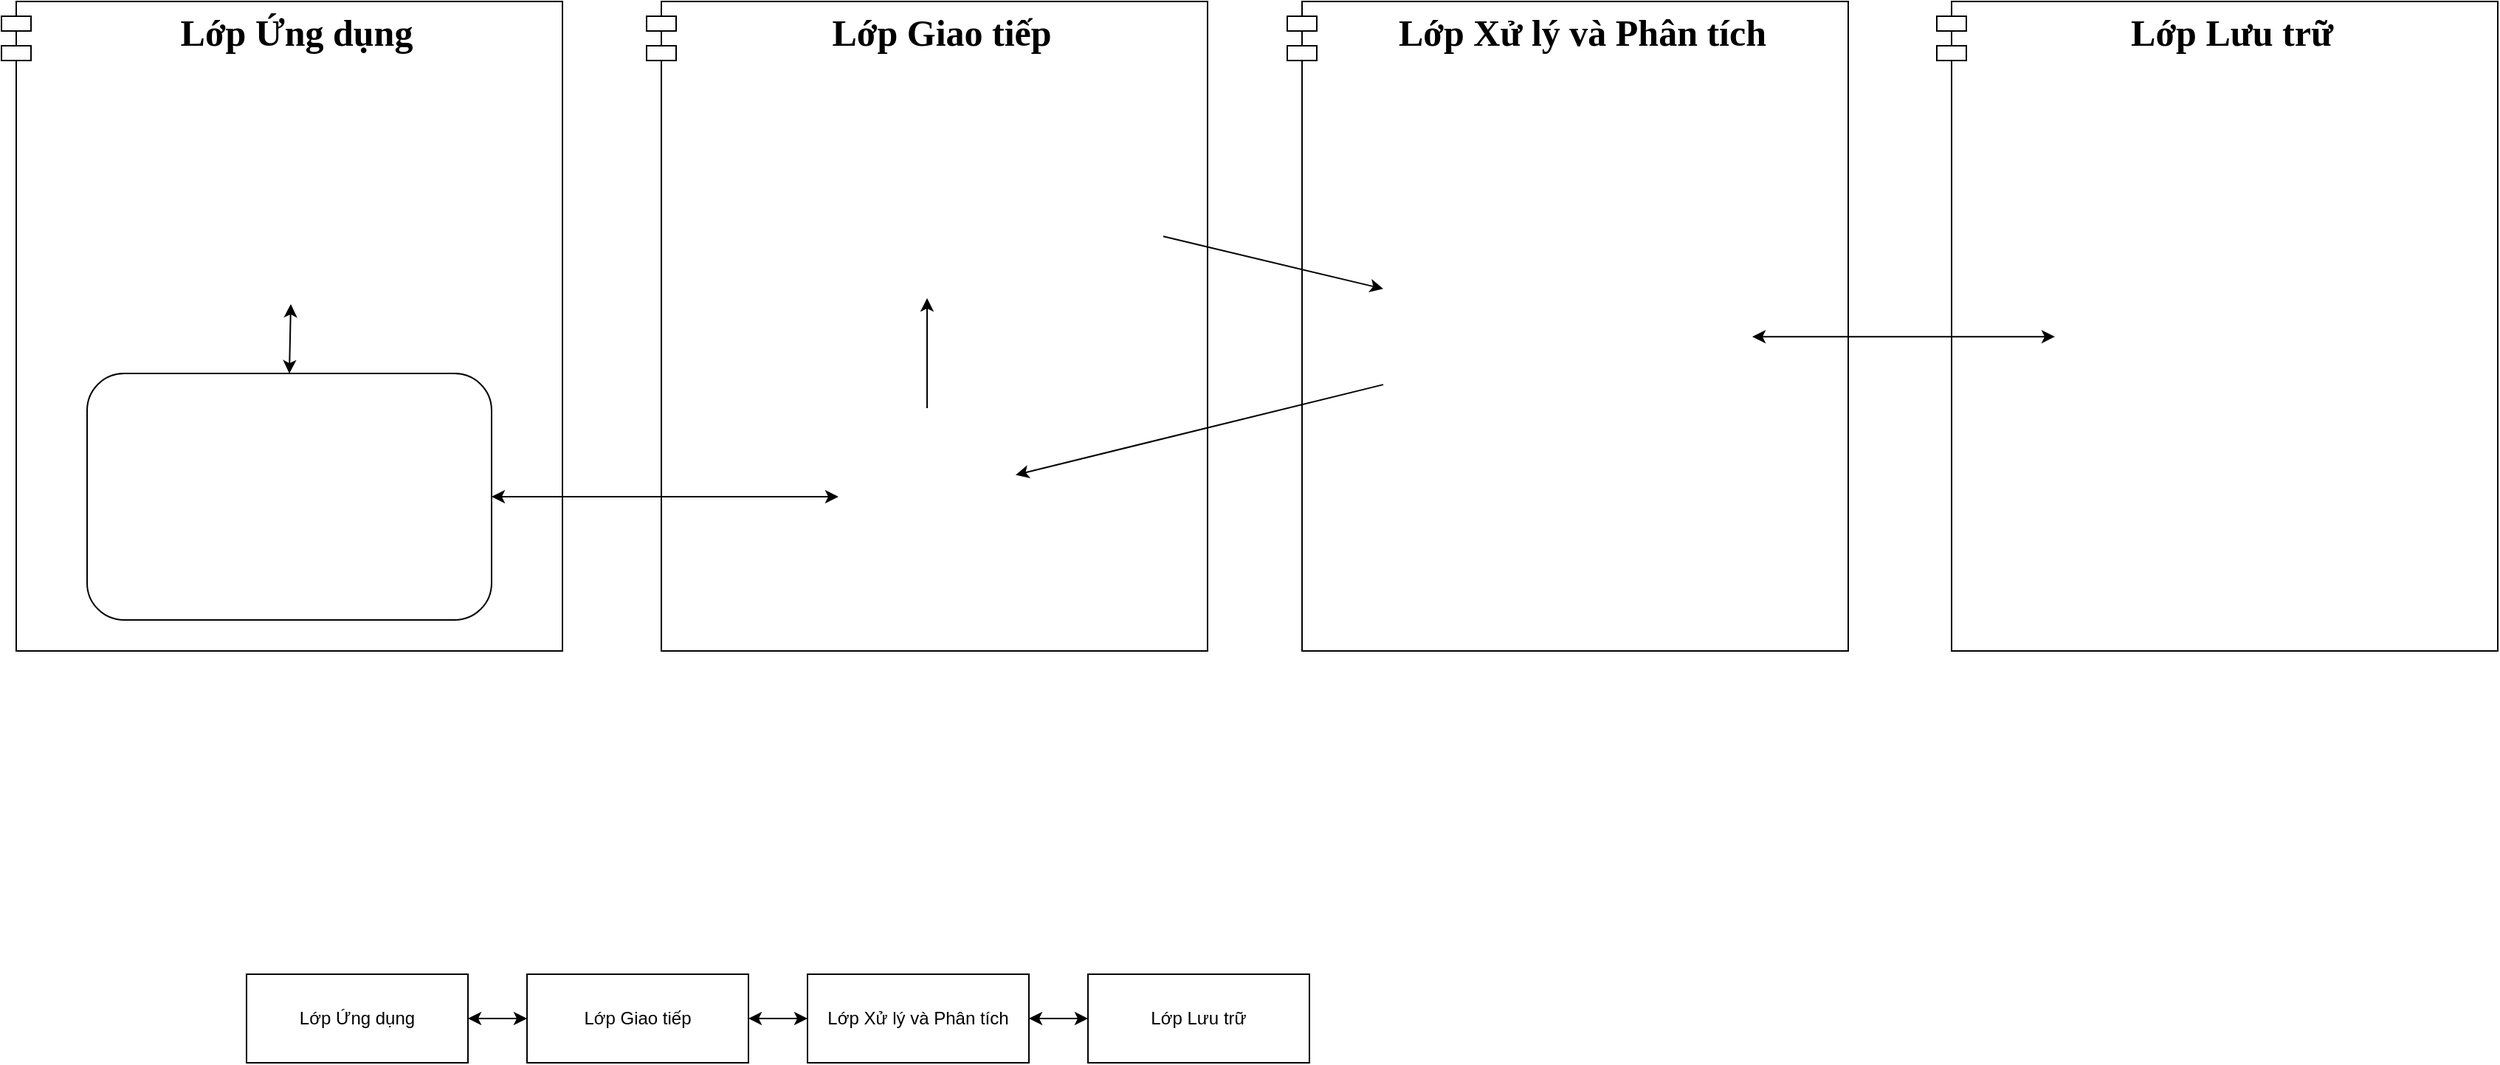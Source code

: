 <mxfile version="24.5.5" type="github">
  <diagram id="MU9Agu6tMM-13lvCyBpb" name="Page-2">
    <mxGraphModel dx="2434" dy="1570" grid="1" gridSize="10" guides="1" tooltips="1" connect="1" arrows="1" fold="1" page="1" pageScale="1" pageWidth="850" pageHeight="1100" math="0" shadow="0">
      <root>
        <mxCell id="0" />
        <mxCell id="1" parent="0" />
        <mxCell id="S8vObqpAsYyYiZip6gTa-45" value="Lớp Lưu trữ" style="shape=module;align=left;spacingLeft=20;align=center;verticalAlign=top;whiteSpace=wrap;html=1;fontStyle=1;fontFamily=Times New Roman;fontSize=25;" parent="1" vertex="1">
          <mxGeometry x="365" y="-69" width="380" height="440" as="geometry" />
        </mxCell>
        <mxCell id="S8vObqpAsYyYiZip6gTa-44" value="Lớp Xử lý và Phân tích" style="shape=module;align=left;spacingLeft=20;align=center;verticalAlign=top;whiteSpace=wrap;html=1;fontStyle=1;fontFamily=Times New Roman;fontSize=25;" parent="1" vertex="1">
          <mxGeometry x="-75" y="-69" width="380" height="440" as="geometry" />
        </mxCell>
        <mxCell id="S8vObqpAsYyYiZip6gTa-43" value="Lớp Giao tiếp" style="shape=module;align=left;spacingLeft=20;align=center;verticalAlign=top;whiteSpace=wrap;html=1;fontStyle=1;fontFamily=Times New Roman;fontSize=25;" parent="1" vertex="1">
          <mxGeometry x="-509" y="-69" width="380" height="440" as="geometry" />
        </mxCell>
        <mxCell id="S8vObqpAsYyYiZip6gTa-42" value="Lớp Ứng dụng" style="shape=module;align=left;spacingLeft=20;align=center;verticalAlign=top;whiteSpace=wrap;html=1;fontStyle=1;fontFamily=Times New Roman;fontSize=25;" parent="1" vertex="1">
          <mxGeometry x="-946" y="-69" width="380" height="440" as="geometry" />
        </mxCell>
        <mxCell id="S8vObqpAsYyYiZip6gTa-14" value="" style="endArrow=classic;html=1;rounded=0;exitX=0;exitY=0.75;exitDx=0;exitDy=0;" parent="1" source="S8vObqpAsYyYiZip6gTa-12" target="S8vObqpAsYyYiZip6gTa-4" edge="1">
          <mxGeometry width="50" height="50" relative="1" as="geometry">
            <mxPoint x="-34" y="328" as="sourcePoint" />
            <mxPoint x="16" y="278" as="targetPoint" />
          </mxGeometry>
        </mxCell>
        <mxCell id="S8vObqpAsYyYiZip6gTa-15" value="" style="endArrow=classic;html=1;rounded=0;entryX=0;entryY=0.25;entryDx=0;entryDy=0;" parent="1" source="S8vObqpAsYyYiZip6gTa-24" target="S8vObqpAsYyYiZip6gTa-12" edge="1">
          <mxGeometry width="50" height="50" relative="1" as="geometry">
            <mxPoint x="-137" y="80.638" as="sourcePoint" />
            <mxPoint x="16" y="278" as="targetPoint" />
          </mxGeometry>
        </mxCell>
        <mxCell id="S8vObqpAsYyYiZip6gTa-16" value="" style="endArrow=classic;startArrow=classic;html=1;rounded=0;entryX=0;entryY=0.5;entryDx=0;entryDy=0;exitX=1;exitY=0.5;exitDx=0;exitDy=0;" parent="1" source="S8vObqpAsYyYiZip6gTa-12" target="S8vObqpAsYyYiZip6gTa-13" edge="1">
          <mxGeometry width="50" height="50" relative="1" as="geometry">
            <mxPoint x="-34" y="328" as="sourcePoint" />
            <mxPoint x="16" y="278" as="targetPoint" />
          </mxGeometry>
        </mxCell>
        <mxCell id="S8vObqpAsYyYiZip6gTa-21" value="" style="endArrow=classic;html=1;rounded=0;exitX=0.5;exitY=0;exitDx=0;exitDy=0;entryX=0.5;entryY=1;entryDx=0;entryDy=0;" parent="1" source="S8vObqpAsYyYiZip6gTa-4" target="S8vObqpAsYyYiZip6gTa-24" edge="1">
          <mxGeometry width="50" height="50" relative="1" as="geometry">
            <mxPoint x="-63" y="328" as="sourcePoint" />
            <mxPoint x="-326" y="120" as="targetPoint" />
          </mxGeometry>
        </mxCell>
        <mxCell id="S8vObqpAsYyYiZip6gTa-24" value="" style="shape=image;verticalLabelPosition=bottom;labelBackgroundColor=default;verticalAlign=top;aspect=fixed;imageAspect=0;image=https://blog.skillfactory.ru/wp-content/uploads/2023/02/apache_kafka_wordtype.svg-2658022.png;" parent="1" vertex="1">
          <mxGeometry x="-479" y="-28.0" width="320" height="160" as="geometry" />
        </mxCell>
        <mxCell id="S8vObqpAsYyYiZip6gTa-12" value="" style="shape=image;verticalLabelPosition=bottom;labelBackgroundColor=default;verticalAlign=top;aspect=fixed;imageAspect=0;image=https://upload.wikimedia.org/wikipedia/commons/thumb/f/f3/Apache_Spark_logo.svg/1200px-Apache_Spark_logo.svg.png;" parent="1" vertex="1">
          <mxGeometry x="-10" y="93.21" width="250" height="129.79" as="geometry" />
        </mxCell>
        <mxCell id="S8vObqpAsYyYiZip6gTa-38" value="" style="rounded=1;whiteSpace=wrap;html=1;container=0;" parent="1" vertex="1">
          <mxGeometry x="-888" y="183" width="274" height="167" as="geometry" />
        </mxCell>
        <mxCell id="S8vObqpAsYyYiZip6gTa-3" value="" style="shape=image;verticalLabelPosition=bottom;labelBackgroundColor=default;verticalAlign=top;aspect=fixed;imageAspect=0;image=https://static.vecteezy.com/system/resources/previews/003/720/447/non_2x/phone-icon-telephone-icon-symbol-for-app-and-messenger-vector.jpg;container=0;" parent="1" vertex="1">
          <mxGeometry x="-738" y="206.5" width="120" height="120" as="geometry" />
        </mxCell>
        <mxCell id="S8vObqpAsYyYiZip6gTa-32" value="" style="shape=image;verticalLabelPosition=bottom;labelBackgroundColor=default;verticalAlign=top;aspect=fixed;imageAspect=0;image=https://uxwing.com/wp-content/themes/uxwing/download/internet-network-technology/internet-icon.png;container=0;" parent="1" vertex="1">
          <mxGeometry x="-865.996" y="206.501" width="120" height="120" as="geometry" />
        </mxCell>
        <mxCell id="S8vObqpAsYyYiZip6gTa-18" value="" style="endArrow=classic;startArrow=classic;html=1;rounded=0;exitX=1;exitY=0.5;exitDx=0;exitDy=0;" parent="1" source="S8vObqpAsYyYiZip6gTa-38" target="S8vObqpAsYyYiZip6gTa-4" edge="1">
          <mxGeometry width="50" height="50" relative="1" as="geometry">
            <mxPoint x="-93" y="134.5" as="sourcePoint" />
            <mxPoint x="-415" y="84.5" as="targetPoint" />
          </mxGeometry>
        </mxCell>
        <mxCell id="S8vObqpAsYyYiZip6gTa-4" value="" style="shape=image;verticalLabelPosition=bottom;labelBackgroundColor=default;verticalAlign=top;aspect=fixed;imageAspect=0;image=https://cdn-icons-png.flaticon.com/512/3667/3667919.png;" parent="1" vertex="1">
          <mxGeometry x="-379" y="206.5" width="120" height="120" as="geometry" />
        </mxCell>
        <mxCell id="S8vObqpAsYyYiZip6gTa-39" value="" style="endArrow=classic;startArrow=classic;html=1;rounded=0;entryX=0.5;entryY=1;entryDx=0;entryDy=0;exitX=0.5;exitY=0;exitDx=0;exitDy=0;" parent="1" source="S8vObqpAsYyYiZip6gTa-38" target="S8vObqpAsYyYiZip6gTa-9" edge="1">
          <mxGeometry width="50" height="50" relative="1" as="geometry">
            <mxPoint x="-103" y="111" as="sourcePoint" />
            <mxPoint x="-53" y="61" as="targetPoint" />
          </mxGeometry>
        </mxCell>
        <mxCell id="S8vObqpAsYyYiZip6gTa-13" value="" style="shape=image;verticalLabelPosition=bottom;labelBackgroundColor=default;verticalAlign=top;aspect=fixed;imageAspect=0;image=https://upload.wikimedia.org/wikipedia/commons/thumb/5/5e/Cassandra_logo.svg/1200px-Cassandra_logo.svg.png;" parent="1" vertex="1">
          <mxGeometry x="445" y="84.4" width="220" height="147.41" as="geometry" />
        </mxCell>
        <mxCell id="S8vObqpAsYyYiZip6gTa-9" value="" style="shape=image;verticalLabelPosition=bottom;labelBackgroundColor=default;verticalAlign=top;aspect=fixed;imageAspect=0;image=https://tenten.vn/tin-tuc/wp-content/uploads/2021/03/Firebase-la%CC%80-gi%CC%80-Gia%CC%89i-pha%CC%81p-la%CC%A3%CC%82p-tri%CC%80nh-kho%CC%82ng-ca%CC%82%CC%80n-Backend-tu%CC%9B%CC%80-Google-4.png;container=0;" parent="1" vertex="1">
          <mxGeometry x="-876" y="-32" width="251.99" height="168" as="geometry" />
        </mxCell>
        <mxCell id="tGgB-5F8hRr1pIuJ4x4h-5" style="edgeStyle=orthogonalEdgeStyle;rounded=0;orthogonalLoop=1;jettySize=auto;html=1;exitX=1;exitY=0.5;exitDx=0;exitDy=0;entryX=0;entryY=0.5;entryDx=0;entryDy=0;startArrow=classic;startFill=1;" edge="1" parent="1" source="tGgB-5F8hRr1pIuJ4x4h-1" target="tGgB-5F8hRr1pIuJ4x4h-2">
          <mxGeometry relative="1" as="geometry" />
        </mxCell>
        <mxCell id="tGgB-5F8hRr1pIuJ4x4h-1" value="Lớp Ứng dụng" style="rounded=0;whiteSpace=wrap;html=1;" vertex="1" parent="1">
          <mxGeometry x="-780" y="590" width="150" height="60" as="geometry" />
        </mxCell>
        <mxCell id="tGgB-5F8hRr1pIuJ4x4h-6" style="edgeStyle=orthogonalEdgeStyle;rounded=0;orthogonalLoop=1;jettySize=auto;html=1;exitX=1;exitY=0.5;exitDx=0;exitDy=0;startArrow=classic;startFill=1;" edge="1" parent="1" source="tGgB-5F8hRr1pIuJ4x4h-2" target="tGgB-5F8hRr1pIuJ4x4h-3">
          <mxGeometry relative="1" as="geometry" />
        </mxCell>
        <mxCell id="tGgB-5F8hRr1pIuJ4x4h-2" value="Lớp Giao tiếp" style="rounded=0;whiteSpace=wrap;html=1;" vertex="1" parent="1">
          <mxGeometry x="-590" y="590" width="150" height="60" as="geometry" />
        </mxCell>
        <mxCell id="tGgB-5F8hRr1pIuJ4x4h-7" style="edgeStyle=orthogonalEdgeStyle;rounded=0;orthogonalLoop=1;jettySize=auto;html=1;entryX=0;entryY=0.5;entryDx=0;entryDy=0;startArrow=classic;startFill=1;" edge="1" parent="1" source="tGgB-5F8hRr1pIuJ4x4h-3" target="tGgB-5F8hRr1pIuJ4x4h-4">
          <mxGeometry relative="1" as="geometry" />
        </mxCell>
        <mxCell id="tGgB-5F8hRr1pIuJ4x4h-3" value="Lớp Xử lý và Phân tích" style="rounded=0;whiteSpace=wrap;html=1;" vertex="1" parent="1">
          <mxGeometry x="-400" y="590" width="150" height="60" as="geometry" />
        </mxCell>
        <mxCell id="tGgB-5F8hRr1pIuJ4x4h-4" value="Lớp Lưu trữ" style="rounded=0;whiteSpace=wrap;html=1;" vertex="1" parent="1">
          <mxGeometry x="-210" y="590" width="150" height="60" as="geometry" />
        </mxCell>
      </root>
    </mxGraphModel>
  </diagram>
</mxfile>
